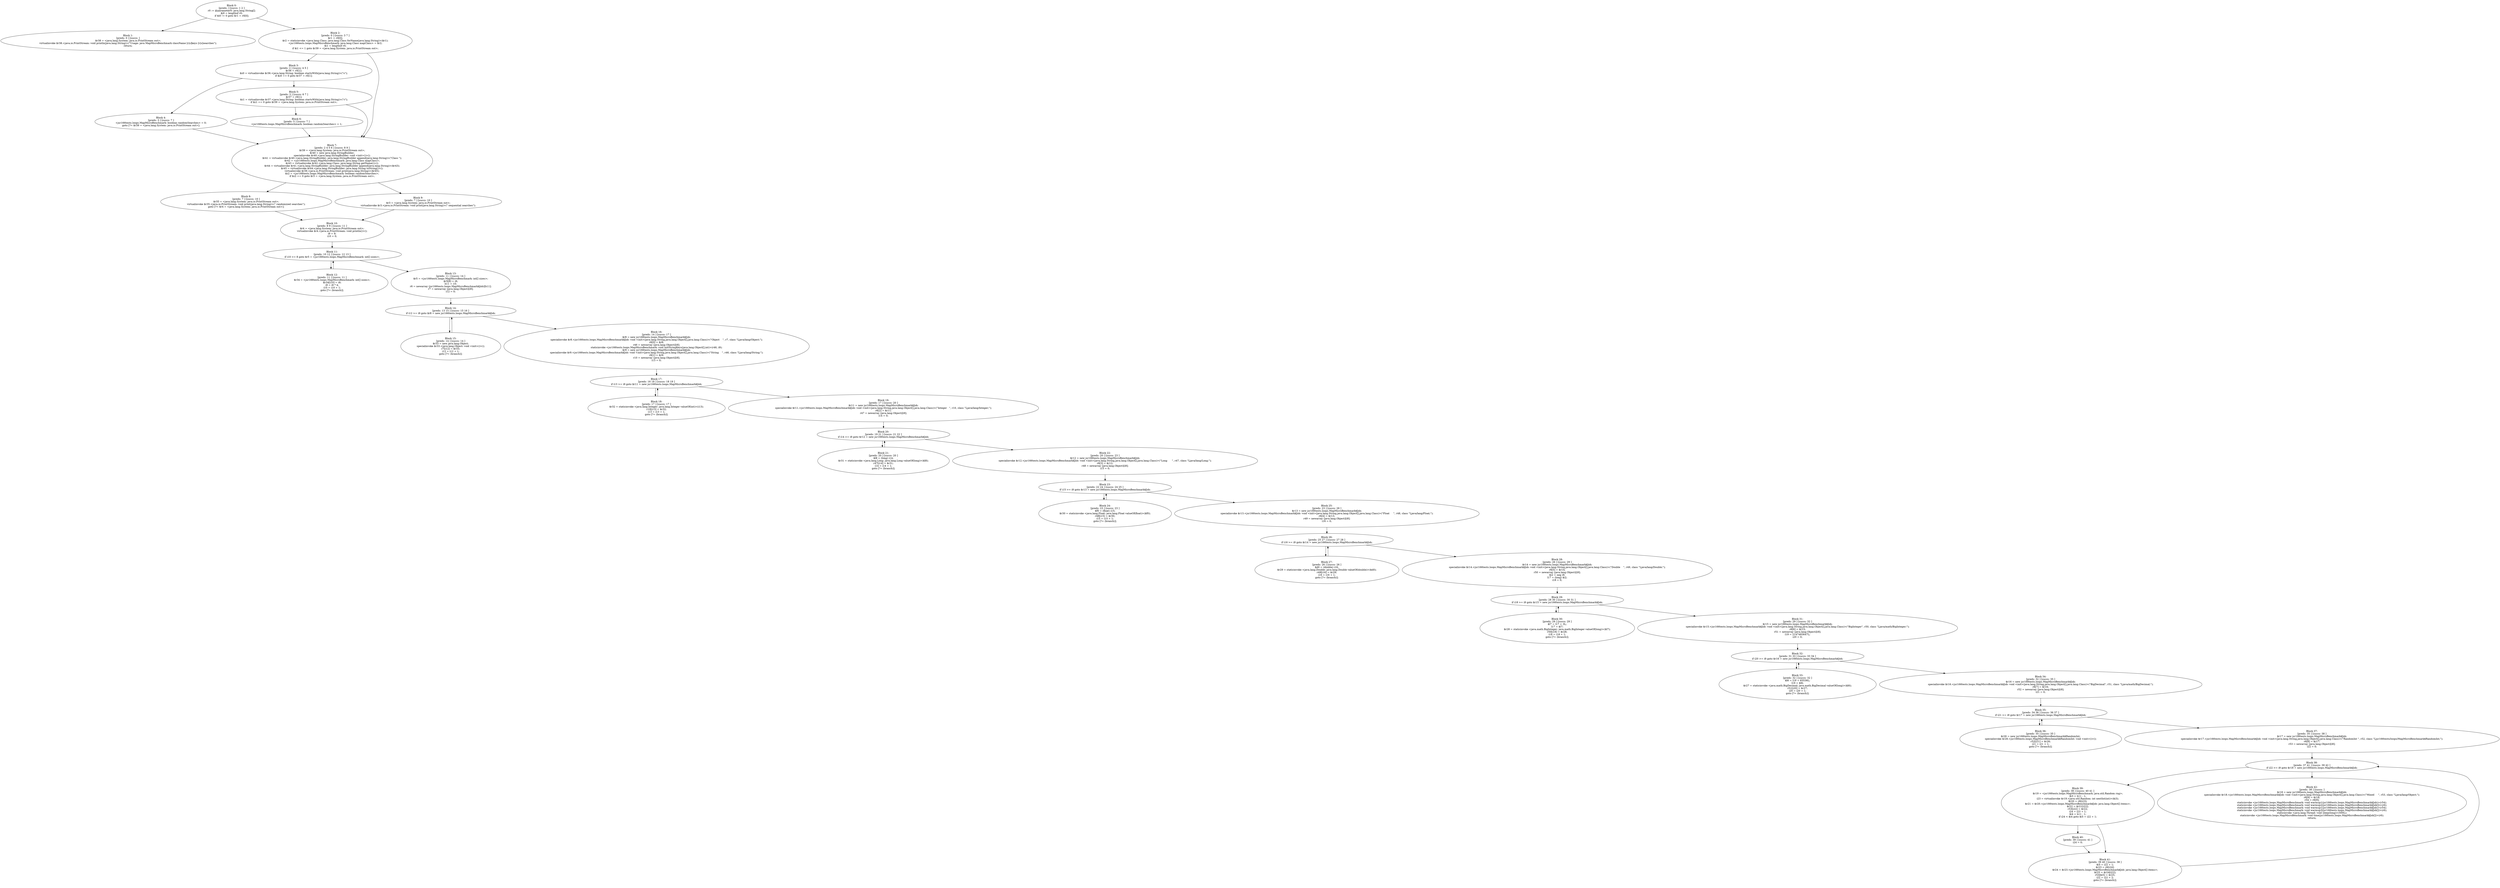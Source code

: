 digraph "unitGraph" {
    "Block 0:
[preds: ] [succs: 1 2 ]
r0 := @parameter0: java.lang.String[];
$i0 = lengthof r0;
if $i0 != 0 goto $r1 = r0[0];
"
    "Block 1:
[preds: 0 ] [succs: ]
$r38 = <java.lang.System: java.io.PrintStream out>;
virtualinvoke $r38.<java.io.PrintStream: void println(java.lang.String)>(\"Usage: java MapMicroBenchmark className [r|s]keys [r|s]searches\");
return;
"
    "Block 2:
[preds: 0 ] [succs: 3 7 ]
$r1 = r0[0];
$r2 = staticinvoke <java.lang.Class: java.lang.Class forName(java.lang.String)>($r1);
<jsr166tests.loops.MapMicroBenchmark: java.lang.Class mapClass> = $r2;
$i1 = lengthof r0;
if $i1 <= 1 goto $r39 = <java.lang.System: java.io.PrintStream out>;
"
    "Block 3:
[preds: 2 ] [succs: 4 5 ]
$r36 = r0[1];
$z0 = virtualinvoke $r36.<java.lang.String: boolean startsWith(java.lang.String)>(\"s\");
if $z0 == 0 goto $r37 = r0[1];
"
    "Block 4:
[preds: 3 ] [succs: 7 ]
<jsr166tests.loops.MapMicroBenchmark: boolean randomSearches> = 0;
goto [?= $r39 = <java.lang.System: java.io.PrintStream out>];
"
    "Block 5:
[preds: 3 ] [succs: 6 7 ]
$r37 = r0[1];
$z1 = virtualinvoke $r37.<java.lang.String: boolean startsWith(java.lang.String)>(\"r\");
if $z1 == 0 goto $r39 = <java.lang.System: java.io.PrintStream out>;
"
    "Block 6:
[preds: 5 ] [succs: 7 ]
<jsr166tests.loops.MapMicroBenchmark: boolean randomSearches> = 1;
"
    "Block 7:
[preds: 2 4 5 6 ] [succs: 8 9 ]
$r39 = <java.lang.System: java.io.PrintStream out>;
$r40 = new java.lang.StringBuilder;
specialinvoke $r40.<java.lang.StringBuilder: void <init>()>();
$r41 = virtualinvoke $r40.<java.lang.StringBuilder: java.lang.StringBuilder append(java.lang.String)>(\"Class \");
$r42 = <jsr166tests.loops.MapMicroBenchmark: java.lang.Class mapClass>;
$r43 = virtualinvoke $r42.<java.lang.Class: java.lang.String getName()>();
$r44 = virtualinvoke $r41.<java.lang.StringBuilder: java.lang.StringBuilder append(java.lang.String)>($r43);
$r45 = virtualinvoke $r44.<java.lang.StringBuilder: java.lang.String toString()>();
virtualinvoke $r39.<java.io.PrintStream: void print(java.lang.String)>($r45);
$z2 = <jsr166tests.loops.MapMicroBenchmark: boolean randomSearches>;
if $z2 == 0 goto $r3 = <java.lang.System: java.io.PrintStream out>;
"
    "Block 8:
[preds: 7 ] [succs: 10 ]
$r35 = <java.lang.System: java.io.PrintStream out>;
virtualinvoke $r35.<java.io.PrintStream: void print(java.lang.String)>(\" randomized searches\");
goto [?= $r4 = <java.lang.System: java.io.PrintStream out>];
"
    "Block 9:
[preds: 7 ] [succs: 10 ]
$r3 = <java.lang.System: java.io.PrintStream out>;
virtualinvoke $r3.<java.io.PrintStream: void print(java.lang.String)>(\" sequential searches\");
"
    "Block 10:
[preds: 8 9 ] [succs: 11 ]
$r4 = <java.lang.System: java.io.PrintStream out>;
virtualinvoke $r4.<java.io.PrintStream: void println()>();
i9 = 9;
i10 = 0;
"
    "Block 11:
[preds: 10 12 ] [succs: 12 13 ]
if i10 >= 8 goto $r5 = <jsr166tests.loops.MapMicroBenchmark: int[] sizes>;
"
    "Block 12:
[preds: 11 ] [succs: 11 ]
$r34 = <jsr166tests.loops.MapMicroBenchmark: int[] sizes>;
$r34[i10] = i9;
i9 = i9 * 4;
i10 = i10 + 1;
goto [?= (branch)];
"
    "Block 13:
[preds: 11 ] [succs: 14 ]
$r5 = <jsr166tests.loops.MapMicroBenchmark: int[] sizes>;
$r5[8] = i9;
b11 = 10;
r6 = newarray (jsr166tests.loops.MapMicroBenchmark$Job)[b11];
r7 = newarray (java.lang.Object)[i9];
i12 = 0;
"
    "Block 14:
[preds: 13 15 ] [succs: 15 16 ]
if i12 >= i9 goto $r8 = new jsr166tests.loops.MapMicroBenchmark$Job;
"
    "Block 15:
[preds: 14 ] [succs: 14 ]
$r33 = new java.lang.Object;
specialinvoke $r33.<java.lang.Object: void <init>()>();
r7[i12] = $r33;
i12 = i12 + 1;
goto [?= (branch)];
"
    "Block 16:
[preds: 14 ] [succs: 17 ]
$r8 = new jsr166tests.loops.MapMicroBenchmark$Job;
specialinvoke $r8.<jsr166tests.loops.MapMicroBenchmark$Job: void <init>(java.lang.String,java.lang.Object[],java.lang.Class)>(\"Object    \", r7, class \"Ljava/lang/Object;\");
r6[0] = $r8;
r46 = newarray (java.lang.Object)[i9];
staticinvoke <jsr166tests.loops.MapMicroBenchmark: void initStringKeys(java.lang.Object[],int)>(r46, i9);
$r9 = new jsr166tests.loops.MapMicroBenchmark$Job;
specialinvoke $r9.<jsr166tests.loops.MapMicroBenchmark$Job: void <init>(java.lang.String,java.lang.Object[],java.lang.Class)>(\"String    \", r46, class \"Ljava/lang/String;\");
r6[1] = $r9;
r10 = newarray (java.lang.Object)[i9];
i13 = 0;
"
    "Block 17:
[preds: 16 18 ] [succs: 18 19 ]
if i13 >= i9 goto $r11 = new jsr166tests.loops.MapMicroBenchmark$Job;
"
    "Block 18:
[preds: 17 ] [succs: 17 ]
$r32 = staticinvoke <java.lang.Integer: java.lang.Integer valueOf(int)>(i13);
r10[i13] = $r32;
i13 = i13 + 1;
goto [?= (branch)];
"
    "Block 19:
[preds: 17 ] [succs: 20 ]
$r11 = new jsr166tests.loops.MapMicroBenchmark$Job;
specialinvoke $r11.<jsr166tests.loops.MapMicroBenchmark$Job: void <init>(java.lang.String,java.lang.Object[],java.lang.Class)>(\"Integer   \", r10, class \"Ljava/lang/Integer;\");
r6[2] = $r11;
r47 = newarray (java.lang.Object)[i9];
i14 = 0;
"
    "Block 20:
[preds: 19 21 ] [succs: 21 22 ]
if i14 >= i9 goto $r12 = new jsr166tests.loops.MapMicroBenchmark$Job;
"
    "Block 21:
[preds: 20 ] [succs: 20 ]
$l8 = (long) i14;
$r31 = staticinvoke <java.lang.Long: java.lang.Long valueOf(long)>($l8);
r47[i14] = $r31;
i14 = i14 + 1;
goto [?= (branch)];
"
    "Block 22:
[preds: 20 ] [succs: 23 ]
$r12 = new jsr166tests.loops.MapMicroBenchmark$Job;
specialinvoke $r12.<jsr166tests.loops.MapMicroBenchmark$Job: void <init>(java.lang.String,java.lang.Object[],java.lang.Class)>(\"Long      \", r47, class \"Ljava/lang/Long;\");
r6[3] = $r12;
r48 = newarray (java.lang.Object)[i9];
i15 = 0;
"
    "Block 23:
[preds: 22 24 ] [succs: 24 25 ]
if i15 >= i9 goto $r13 = new jsr166tests.loops.MapMicroBenchmark$Job;
"
    "Block 24:
[preds: 23 ] [succs: 23 ]
$f0 = (float) i15;
$r30 = staticinvoke <java.lang.Float: java.lang.Float valueOf(float)>($f0);
r48[i15] = $r30;
i15 = i15 + 1;
goto [?= (branch)];
"
    "Block 25:
[preds: 23 ] [succs: 26 ]
$r13 = new jsr166tests.loops.MapMicroBenchmark$Job;
specialinvoke $r13.<jsr166tests.loops.MapMicroBenchmark$Job: void <init>(java.lang.String,java.lang.Object[],java.lang.Class)>(\"Float     \", r48, class \"Ljava/lang/Float;\");
r6[4] = $r13;
r49 = newarray (java.lang.Object)[i9];
i16 = 0;
"
    "Block 26:
[preds: 25 27 ] [succs: 27 28 ]
if i16 >= i9 goto $r14 = new jsr166tests.loops.MapMicroBenchmark$Job;
"
    "Block 27:
[preds: 26 ] [succs: 26 ]
$d0 = (double) i16;
$r29 = staticinvoke <java.lang.Double: java.lang.Double valueOf(double)>($d0);
r49[i16] = $r29;
i16 = i16 + 1;
goto [?= (branch)];
"
    "Block 28:
[preds: 26 ] [succs: 29 ]
$r14 = new jsr166tests.loops.MapMicroBenchmark$Job;
specialinvoke $r14.<jsr166tests.loops.MapMicroBenchmark$Job: void <init>(java.lang.String,java.lang.Object[],java.lang.Class)>(\"Double    \", r49, class \"Ljava/lang/Double;\");
r6[5] = $r14;
r50 = newarray (java.lang.Object)[i9];
$i2 = neg i9;
l17 = (long) $i2;
i18 = 0;
"
    "Block 29:
[preds: 28 30 ] [succs: 30 31 ]
if i18 >= i9 goto $r15 = new jsr166tests.loops.MapMicroBenchmark$Job;
"
    "Block 30:
[preds: 29 ] [succs: 29 ]
$l7 = l17 + 3L;
l17 = $l7;
$r28 = staticinvoke <java.math.BigInteger: java.math.BigInteger valueOf(long)>($l7);
r50[i18] = $r28;
i18 = i18 + 1;
goto [?= (branch)];
"
    "Block 31:
[preds: 29 ] [succs: 32 ]
$r15 = new jsr166tests.loops.MapMicroBenchmark$Job;
specialinvoke $r15.<jsr166tests.loops.MapMicroBenchmark$Job: void <init>(java.lang.String,java.lang.Object[],java.lang.Class)>(\"BigInteger\", r50, class \"Ljava/math/BigInteger;\");
r6[6] = $r15;
r51 = newarray (java.lang.Object)[i9];
l19 = 2147483647L;
i20 = 0;
"
    "Block 32:
[preds: 31 33 ] [succs: 33 34 ]
if i20 >= i9 goto $r16 = new jsr166tests.loops.MapMicroBenchmark$Job;
"
    "Block 33:
[preds: 32 ] [succs: 32 ]
$l6 = l19 + 65536L;
l19 = $l6;
$r27 = staticinvoke <java.math.BigDecimal: java.math.BigDecimal valueOf(long)>($l6);
r51[i20] = $r27;
i20 = i20 + 1;
goto [?= (branch)];
"
    "Block 34:
[preds: 32 ] [succs: 35 ]
$r16 = new jsr166tests.loops.MapMicroBenchmark$Job;
specialinvoke $r16.<jsr166tests.loops.MapMicroBenchmark$Job: void <init>(java.lang.String,java.lang.Object[],java.lang.Class)>(\"BigDecimal\", r51, class \"Ljava/math/BigDecimal;\");
r6[7] = $r16;
r52 = newarray (java.lang.Object)[i9];
i21 = 0;
"
    "Block 35:
[preds: 34 36 ] [succs: 36 37 ]
if i21 >= i9 goto $r17 = new jsr166tests.loops.MapMicroBenchmark$Job;
"
    "Block 36:
[preds: 35 ] [succs: 35 ]
$r26 = new jsr166tests.loops.MapMicroBenchmark$RandomInt;
specialinvoke $r26.<jsr166tests.loops.MapMicroBenchmark$RandomInt: void <init>()>();
r52[i21] = $r26;
i21 = i21 + 1;
goto [?= (branch)];
"
    "Block 37:
[preds: 35 ] [succs: 38 ]
$r17 = new jsr166tests.loops.MapMicroBenchmark$Job;
specialinvoke $r17.<jsr166tests.loops.MapMicroBenchmark$Job: void <init>(java.lang.String,java.lang.Object[],java.lang.Class)>(\"RandomInt \", r52, class \"Ljsr166tests/loops/MapMicroBenchmark$RandomInt;\");
r6[8] = $r17;
r53 = newarray (java.lang.Object)[i9];
i22 = 0;
"
    "Block 38:
[preds: 37 41 ] [succs: 39 42 ]
if i22 >= i9 goto $r18 = new jsr166tests.loops.MapMicroBenchmark$Job;
"
    "Block 39:
[preds: 38 ] [succs: 40 41 ]
$r19 = <jsr166tests.loops.MapMicroBenchmark: java.util.Random rng>;
$i3 = b11 - 1;
i23 = virtualinvoke $r19.<java.util.Random: int nextInt(int)>($i3);
$r20 = r6[i23];
$r21 = $r20.<jsr166tests.loops.MapMicroBenchmark$Job: java.lang.Object[] items>;
$r22 = $r21[i22];
r53[i22] = $r22;
i24 = i23 + 1;
$i4 = b11 - 1;
if i24 < $i4 goto $i5 = i22 + 1;
"
    "Block 40:
[preds: 39 ] [succs: 41 ]
i24 = 0;
"
    "Block 41:
[preds: 39 40 ] [succs: 38 ]
$i5 = i22 + 1;
$r23 = r6[i24];
$r24 = $r23.<jsr166tests.loops.MapMicroBenchmark$Job: java.lang.Object[] items>;
$r25 = $r24[i22];
r53[$i5] = $r25;
i22 = i22 + 2;
goto [?= (branch)];
"
    "Block 42:
[preds: 38 ] [succs: ]
$r18 = new jsr166tests.loops.MapMicroBenchmark$Job;
specialinvoke $r18.<jsr166tests.loops.MapMicroBenchmark$Job: void <init>(java.lang.String,java.lang.Object[],java.lang.Class)>(\"Mixed     \", r53, class \"Ljava/lang/Object;\");
r6[9] = $r18;
r54 = r6[9];
staticinvoke <jsr166tests.loops.MapMicroBenchmark: void warmup1(jsr166tests.loops.MapMicroBenchmark$Job)>(r54);
staticinvoke <jsr166tests.loops.MapMicroBenchmark: void warmup2(jsr166tests.loops.MapMicroBenchmark$Job[])>(r6);
staticinvoke <jsr166tests.loops.MapMicroBenchmark: void warmup1(jsr166tests.loops.MapMicroBenchmark$Job)>(r54);
staticinvoke <jsr166tests.loops.MapMicroBenchmark: void warmup3(jsr166tests.loops.MapMicroBenchmark$Job[])>(r6);
staticinvoke <java.lang.Thread: void sleep(long)>(500L);
staticinvoke <jsr166tests.loops.MapMicroBenchmark: void time(jsr166tests.loops.MapMicroBenchmark$Job[])>(r6);
return;
"
    "Block 0:
[preds: ] [succs: 1 2 ]
r0 := @parameter0: java.lang.String[];
$i0 = lengthof r0;
if $i0 != 0 goto $r1 = r0[0];
"->"Block 1:
[preds: 0 ] [succs: ]
$r38 = <java.lang.System: java.io.PrintStream out>;
virtualinvoke $r38.<java.io.PrintStream: void println(java.lang.String)>(\"Usage: java MapMicroBenchmark className [r|s]keys [r|s]searches\");
return;
";
    "Block 0:
[preds: ] [succs: 1 2 ]
r0 := @parameter0: java.lang.String[];
$i0 = lengthof r0;
if $i0 != 0 goto $r1 = r0[0];
"->"Block 2:
[preds: 0 ] [succs: 3 7 ]
$r1 = r0[0];
$r2 = staticinvoke <java.lang.Class: java.lang.Class forName(java.lang.String)>($r1);
<jsr166tests.loops.MapMicroBenchmark: java.lang.Class mapClass> = $r2;
$i1 = lengthof r0;
if $i1 <= 1 goto $r39 = <java.lang.System: java.io.PrintStream out>;
";
    "Block 2:
[preds: 0 ] [succs: 3 7 ]
$r1 = r0[0];
$r2 = staticinvoke <java.lang.Class: java.lang.Class forName(java.lang.String)>($r1);
<jsr166tests.loops.MapMicroBenchmark: java.lang.Class mapClass> = $r2;
$i1 = lengthof r0;
if $i1 <= 1 goto $r39 = <java.lang.System: java.io.PrintStream out>;
"->"Block 3:
[preds: 2 ] [succs: 4 5 ]
$r36 = r0[1];
$z0 = virtualinvoke $r36.<java.lang.String: boolean startsWith(java.lang.String)>(\"s\");
if $z0 == 0 goto $r37 = r0[1];
";
    "Block 2:
[preds: 0 ] [succs: 3 7 ]
$r1 = r0[0];
$r2 = staticinvoke <java.lang.Class: java.lang.Class forName(java.lang.String)>($r1);
<jsr166tests.loops.MapMicroBenchmark: java.lang.Class mapClass> = $r2;
$i1 = lengthof r0;
if $i1 <= 1 goto $r39 = <java.lang.System: java.io.PrintStream out>;
"->"Block 7:
[preds: 2 4 5 6 ] [succs: 8 9 ]
$r39 = <java.lang.System: java.io.PrintStream out>;
$r40 = new java.lang.StringBuilder;
specialinvoke $r40.<java.lang.StringBuilder: void <init>()>();
$r41 = virtualinvoke $r40.<java.lang.StringBuilder: java.lang.StringBuilder append(java.lang.String)>(\"Class \");
$r42 = <jsr166tests.loops.MapMicroBenchmark: java.lang.Class mapClass>;
$r43 = virtualinvoke $r42.<java.lang.Class: java.lang.String getName()>();
$r44 = virtualinvoke $r41.<java.lang.StringBuilder: java.lang.StringBuilder append(java.lang.String)>($r43);
$r45 = virtualinvoke $r44.<java.lang.StringBuilder: java.lang.String toString()>();
virtualinvoke $r39.<java.io.PrintStream: void print(java.lang.String)>($r45);
$z2 = <jsr166tests.loops.MapMicroBenchmark: boolean randomSearches>;
if $z2 == 0 goto $r3 = <java.lang.System: java.io.PrintStream out>;
";
    "Block 3:
[preds: 2 ] [succs: 4 5 ]
$r36 = r0[1];
$z0 = virtualinvoke $r36.<java.lang.String: boolean startsWith(java.lang.String)>(\"s\");
if $z0 == 0 goto $r37 = r0[1];
"->"Block 4:
[preds: 3 ] [succs: 7 ]
<jsr166tests.loops.MapMicroBenchmark: boolean randomSearches> = 0;
goto [?= $r39 = <java.lang.System: java.io.PrintStream out>];
";
    "Block 3:
[preds: 2 ] [succs: 4 5 ]
$r36 = r0[1];
$z0 = virtualinvoke $r36.<java.lang.String: boolean startsWith(java.lang.String)>(\"s\");
if $z0 == 0 goto $r37 = r0[1];
"->"Block 5:
[preds: 3 ] [succs: 6 7 ]
$r37 = r0[1];
$z1 = virtualinvoke $r37.<java.lang.String: boolean startsWith(java.lang.String)>(\"r\");
if $z1 == 0 goto $r39 = <java.lang.System: java.io.PrintStream out>;
";
    "Block 4:
[preds: 3 ] [succs: 7 ]
<jsr166tests.loops.MapMicroBenchmark: boolean randomSearches> = 0;
goto [?= $r39 = <java.lang.System: java.io.PrintStream out>];
"->"Block 7:
[preds: 2 4 5 6 ] [succs: 8 9 ]
$r39 = <java.lang.System: java.io.PrintStream out>;
$r40 = new java.lang.StringBuilder;
specialinvoke $r40.<java.lang.StringBuilder: void <init>()>();
$r41 = virtualinvoke $r40.<java.lang.StringBuilder: java.lang.StringBuilder append(java.lang.String)>(\"Class \");
$r42 = <jsr166tests.loops.MapMicroBenchmark: java.lang.Class mapClass>;
$r43 = virtualinvoke $r42.<java.lang.Class: java.lang.String getName()>();
$r44 = virtualinvoke $r41.<java.lang.StringBuilder: java.lang.StringBuilder append(java.lang.String)>($r43);
$r45 = virtualinvoke $r44.<java.lang.StringBuilder: java.lang.String toString()>();
virtualinvoke $r39.<java.io.PrintStream: void print(java.lang.String)>($r45);
$z2 = <jsr166tests.loops.MapMicroBenchmark: boolean randomSearches>;
if $z2 == 0 goto $r3 = <java.lang.System: java.io.PrintStream out>;
";
    "Block 5:
[preds: 3 ] [succs: 6 7 ]
$r37 = r0[1];
$z1 = virtualinvoke $r37.<java.lang.String: boolean startsWith(java.lang.String)>(\"r\");
if $z1 == 0 goto $r39 = <java.lang.System: java.io.PrintStream out>;
"->"Block 6:
[preds: 5 ] [succs: 7 ]
<jsr166tests.loops.MapMicroBenchmark: boolean randomSearches> = 1;
";
    "Block 5:
[preds: 3 ] [succs: 6 7 ]
$r37 = r0[1];
$z1 = virtualinvoke $r37.<java.lang.String: boolean startsWith(java.lang.String)>(\"r\");
if $z1 == 0 goto $r39 = <java.lang.System: java.io.PrintStream out>;
"->"Block 7:
[preds: 2 4 5 6 ] [succs: 8 9 ]
$r39 = <java.lang.System: java.io.PrintStream out>;
$r40 = new java.lang.StringBuilder;
specialinvoke $r40.<java.lang.StringBuilder: void <init>()>();
$r41 = virtualinvoke $r40.<java.lang.StringBuilder: java.lang.StringBuilder append(java.lang.String)>(\"Class \");
$r42 = <jsr166tests.loops.MapMicroBenchmark: java.lang.Class mapClass>;
$r43 = virtualinvoke $r42.<java.lang.Class: java.lang.String getName()>();
$r44 = virtualinvoke $r41.<java.lang.StringBuilder: java.lang.StringBuilder append(java.lang.String)>($r43);
$r45 = virtualinvoke $r44.<java.lang.StringBuilder: java.lang.String toString()>();
virtualinvoke $r39.<java.io.PrintStream: void print(java.lang.String)>($r45);
$z2 = <jsr166tests.loops.MapMicroBenchmark: boolean randomSearches>;
if $z2 == 0 goto $r3 = <java.lang.System: java.io.PrintStream out>;
";
    "Block 6:
[preds: 5 ] [succs: 7 ]
<jsr166tests.loops.MapMicroBenchmark: boolean randomSearches> = 1;
"->"Block 7:
[preds: 2 4 5 6 ] [succs: 8 9 ]
$r39 = <java.lang.System: java.io.PrintStream out>;
$r40 = new java.lang.StringBuilder;
specialinvoke $r40.<java.lang.StringBuilder: void <init>()>();
$r41 = virtualinvoke $r40.<java.lang.StringBuilder: java.lang.StringBuilder append(java.lang.String)>(\"Class \");
$r42 = <jsr166tests.loops.MapMicroBenchmark: java.lang.Class mapClass>;
$r43 = virtualinvoke $r42.<java.lang.Class: java.lang.String getName()>();
$r44 = virtualinvoke $r41.<java.lang.StringBuilder: java.lang.StringBuilder append(java.lang.String)>($r43);
$r45 = virtualinvoke $r44.<java.lang.StringBuilder: java.lang.String toString()>();
virtualinvoke $r39.<java.io.PrintStream: void print(java.lang.String)>($r45);
$z2 = <jsr166tests.loops.MapMicroBenchmark: boolean randomSearches>;
if $z2 == 0 goto $r3 = <java.lang.System: java.io.PrintStream out>;
";
    "Block 7:
[preds: 2 4 5 6 ] [succs: 8 9 ]
$r39 = <java.lang.System: java.io.PrintStream out>;
$r40 = new java.lang.StringBuilder;
specialinvoke $r40.<java.lang.StringBuilder: void <init>()>();
$r41 = virtualinvoke $r40.<java.lang.StringBuilder: java.lang.StringBuilder append(java.lang.String)>(\"Class \");
$r42 = <jsr166tests.loops.MapMicroBenchmark: java.lang.Class mapClass>;
$r43 = virtualinvoke $r42.<java.lang.Class: java.lang.String getName()>();
$r44 = virtualinvoke $r41.<java.lang.StringBuilder: java.lang.StringBuilder append(java.lang.String)>($r43);
$r45 = virtualinvoke $r44.<java.lang.StringBuilder: java.lang.String toString()>();
virtualinvoke $r39.<java.io.PrintStream: void print(java.lang.String)>($r45);
$z2 = <jsr166tests.loops.MapMicroBenchmark: boolean randomSearches>;
if $z2 == 0 goto $r3 = <java.lang.System: java.io.PrintStream out>;
"->"Block 8:
[preds: 7 ] [succs: 10 ]
$r35 = <java.lang.System: java.io.PrintStream out>;
virtualinvoke $r35.<java.io.PrintStream: void print(java.lang.String)>(\" randomized searches\");
goto [?= $r4 = <java.lang.System: java.io.PrintStream out>];
";
    "Block 7:
[preds: 2 4 5 6 ] [succs: 8 9 ]
$r39 = <java.lang.System: java.io.PrintStream out>;
$r40 = new java.lang.StringBuilder;
specialinvoke $r40.<java.lang.StringBuilder: void <init>()>();
$r41 = virtualinvoke $r40.<java.lang.StringBuilder: java.lang.StringBuilder append(java.lang.String)>(\"Class \");
$r42 = <jsr166tests.loops.MapMicroBenchmark: java.lang.Class mapClass>;
$r43 = virtualinvoke $r42.<java.lang.Class: java.lang.String getName()>();
$r44 = virtualinvoke $r41.<java.lang.StringBuilder: java.lang.StringBuilder append(java.lang.String)>($r43);
$r45 = virtualinvoke $r44.<java.lang.StringBuilder: java.lang.String toString()>();
virtualinvoke $r39.<java.io.PrintStream: void print(java.lang.String)>($r45);
$z2 = <jsr166tests.loops.MapMicroBenchmark: boolean randomSearches>;
if $z2 == 0 goto $r3 = <java.lang.System: java.io.PrintStream out>;
"->"Block 9:
[preds: 7 ] [succs: 10 ]
$r3 = <java.lang.System: java.io.PrintStream out>;
virtualinvoke $r3.<java.io.PrintStream: void print(java.lang.String)>(\" sequential searches\");
";
    "Block 8:
[preds: 7 ] [succs: 10 ]
$r35 = <java.lang.System: java.io.PrintStream out>;
virtualinvoke $r35.<java.io.PrintStream: void print(java.lang.String)>(\" randomized searches\");
goto [?= $r4 = <java.lang.System: java.io.PrintStream out>];
"->"Block 10:
[preds: 8 9 ] [succs: 11 ]
$r4 = <java.lang.System: java.io.PrintStream out>;
virtualinvoke $r4.<java.io.PrintStream: void println()>();
i9 = 9;
i10 = 0;
";
    "Block 9:
[preds: 7 ] [succs: 10 ]
$r3 = <java.lang.System: java.io.PrintStream out>;
virtualinvoke $r3.<java.io.PrintStream: void print(java.lang.String)>(\" sequential searches\");
"->"Block 10:
[preds: 8 9 ] [succs: 11 ]
$r4 = <java.lang.System: java.io.PrintStream out>;
virtualinvoke $r4.<java.io.PrintStream: void println()>();
i9 = 9;
i10 = 0;
";
    "Block 10:
[preds: 8 9 ] [succs: 11 ]
$r4 = <java.lang.System: java.io.PrintStream out>;
virtualinvoke $r4.<java.io.PrintStream: void println()>();
i9 = 9;
i10 = 0;
"->"Block 11:
[preds: 10 12 ] [succs: 12 13 ]
if i10 >= 8 goto $r5 = <jsr166tests.loops.MapMicroBenchmark: int[] sizes>;
";
    "Block 11:
[preds: 10 12 ] [succs: 12 13 ]
if i10 >= 8 goto $r5 = <jsr166tests.loops.MapMicroBenchmark: int[] sizes>;
"->"Block 12:
[preds: 11 ] [succs: 11 ]
$r34 = <jsr166tests.loops.MapMicroBenchmark: int[] sizes>;
$r34[i10] = i9;
i9 = i9 * 4;
i10 = i10 + 1;
goto [?= (branch)];
";
    "Block 11:
[preds: 10 12 ] [succs: 12 13 ]
if i10 >= 8 goto $r5 = <jsr166tests.loops.MapMicroBenchmark: int[] sizes>;
"->"Block 13:
[preds: 11 ] [succs: 14 ]
$r5 = <jsr166tests.loops.MapMicroBenchmark: int[] sizes>;
$r5[8] = i9;
b11 = 10;
r6 = newarray (jsr166tests.loops.MapMicroBenchmark$Job)[b11];
r7 = newarray (java.lang.Object)[i9];
i12 = 0;
";
    "Block 12:
[preds: 11 ] [succs: 11 ]
$r34 = <jsr166tests.loops.MapMicroBenchmark: int[] sizes>;
$r34[i10] = i9;
i9 = i9 * 4;
i10 = i10 + 1;
goto [?= (branch)];
"->"Block 11:
[preds: 10 12 ] [succs: 12 13 ]
if i10 >= 8 goto $r5 = <jsr166tests.loops.MapMicroBenchmark: int[] sizes>;
";
    "Block 13:
[preds: 11 ] [succs: 14 ]
$r5 = <jsr166tests.loops.MapMicroBenchmark: int[] sizes>;
$r5[8] = i9;
b11 = 10;
r6 = newarray (jsr166tests.loops.MapMicroBenchmark$Job)[b11];
r7 = newarray (java.lang.Object)[i9];
i12 = 0;
"->"Block 14:
[preds: 13 15 ] [succs: 15 16 ]
if i12 >= i9 goto $r8 = new jsr166tests.loops.MapMicroBenchmark$Job;
";
    "Block 14:
[preds: 13 15 ] [succs: 15 16 ]
if i12 >= i9 goto $r8 = new jsr166tests.loops.MapMicroBenchmark$Job;
"->"Block 15:
[preds: 14 ] [succs: 14 ]
$r33 = new java.lang.Object;
specialinvoke $r33.<java.lang.Object: void <init>()>();
r7[i12] = $r33;
i12 = i12 + 1;
goto [?= (branch)];
";
    "Block 14:
[preds: 13 15 ] [succs: 15 16 ]
if i12 >= i9 goto $r8 = new jsr166tests.loops.MapMicroBenchmark$Job;
"->"Block 16:
[preds: 14 ] [succs: 17 ]
$r8 = new jsr166tests.loops.MapMicroBenchmark$Job;
specialinvoke $r8.<jsr166tests.loops.MapMicroBenchmark$Job: void <init>(java.lang.String,java.lang.Object[],java.lang.Class)>(\"Object    \", r7, class \"Ljava/lang/Object;\");
r6[0] = $r8;
r46 = newarray (java.lang.Object)[i9];
staticinvoke <jsr166tests.loops.MapMicroBenchmark: void initStringKeys(java.lang.Object[],int)>(r46, i9);
$r9 = new jsr166tests.loops.MapMicroBenchmark$Job;
specialinvoke $r9.<jsr166tests.loops.MapMicroBenchmark$Job: void <init>(java.lang.String,java.lang.Object[],java.lang.Class)>(\"String    \", r46, class \"Ljava/lang/String;\");
r6[1] = $r9;
r10 = newarray (java.lang.Object)[i9];
i13 = 0;
";
    "Block 15:
[preds: 14 ] [succs: 14 ]
$r33 = new java.lang.Object;
specialinvoke $r33.<java.lang.Object: void <init>()>();
r7[i12] = $r33;
i12 = i12 + 1;
goto [?= (branch)];
"->"Block 14:
[preds: 13 15 ] [succs: 15 16 ]
if i12 >= i9 goto $r8 = new jsr166tests.loops.MapMicroBenchmark$Job;
";
    "Block 16:
[preds: 14 ] [succs: 17 ]
$r8 = new jsr166tests.loops.MapMicroBenchmark$Job;
specialinvoke $r8.<jsr166tests.loops.MapMicroBenchmark$Job: void <init>(java.lang.String,java.lang.Object[],java.lang.Class)>(\"Object    \", r7, class \"Ljava/lang/Object;\");
r6[0] = $r8;
r46 = newarray (java.lang.Object)[i9];
staticinvoke <jsr166tests.loops.MapMicroBenchmark: void initStringKeys(java.lang.Object[],int)>(r46, i9);
$r9 = new jsr166tests.loops.MapMicroBenchmark$Job;
specialinvoke $r9.<jsr166tests.loops.MapMicroBenchmark$Job: void <init>(java.lang.String,java.lang.Object[],java.lang.Class)>(\"String    \", r46, class \"Ljava/lang/String;\");
r6[1] = $r9;
r10 = newarray (java.lang.Object)[i9];
i13 = 0;
"->"Block 17:
[preds: 16 18 ] [succs: 18 19 ]
if i13 >= i9 goto $r11 = new jsr166tests.loops.MapMicroBenchmark$Job;
";
    "Block 17:
[preds: 16 18 ] [succs: 18 19 ]
if i13 >= i9 goto $r11 = new jsr166tests.loops.MapMicroBenchmark$Job;
"->"Block 18:
[preds: 17 ] [succs: 17 ]
$r32 = staticinvoke <java.lang.Integer: java.lang.Integer valueOf(int)>(i13);
r10[i13] = $r32;
i13 = i13 + 1;
goto [?= (branch)];
";
    "Block 17:
[preds: 16 18 ] [succs: 18 19 ]
if i13 >= i9 goto $r11 = new jsr166tests.loops.MapMicroBenchmark$Job;
"->"Block 19:
[preds: 17 ] [succs: 20 ]
$r11 = new jsr166tests.loops.MapMicroBenchmark$Job;
specialinvoke $r11.<jsr166tests.loops.MapMicroBenchmark$Job: void <init>(java.lang.String,java.lang.Object[],java.lang.Class)>(\"Integer   \", r10, class \"Ljava/lang/Integer;\");
r6[2] = $r11;
r47 = newarray (java.lang.Object)[i9];
i14 = 0;
";
    "Block 18:
[preds: 17 ] [succs: 17 ]
$r32 = staticinvoke <java.lang.Integer: java.lang.Integer valueOf(int)>(i13);
r10[i13] = $r32;
i13 = i13 + 1;
goto [?= (branch)];
"->"Block 17:
[preds: 16 18 ] [succs: 18 19 ]
if i13 >= i9 goto $r11 = new jsr166tests.loops.MapMicroBenchmark$Job;
";
    "Block 19:
[preds: 17 ] [succs: 20 ]
$r11 = new jsr166tests.loops.MapMicroBenchmark$Job;
specialinvoke $r11.<jsr166tests.loops.MapMicroBenchmark$Job: void <init>(java.lang.String,java.lang.Object[],java.lang.Class)>(\"Integer   \", r10, class \"Ljava/lang/Integer;\");
r6[2] = $r11;
r47 = newarray (java.lang.Object)[i9];
i14 = 0;
"->"Block 20:
[preds: 19 21 ] [succs: 21 22 ]
if i14 >= i9 goto $r12 = new jsr166tests.loops.MapMicroBenchmark$Job;
";
    "Block 20:
[preds: 19 21 ] [succs: 21 22 ]
if i14 >= i9 goto $r12 = new jsr166tests.loops.MapMicroBenchmark$Job;
"->"Block 21:
[preds: 20 ] [succs: 20 ]
$l8 = (long) i14;
$r31 = staticinvoke <java.lang.Long: java.lang.Long valueOf(long)>($l8);
r47[i14] = $r31;
i14 = i14 + 1;
goto [?= (branch)];
";
    "Block 20:
[preds: 19 21 ] [succs: 21 22 ]
if i14 >= i9 goto $r12 = new jsr166tests.loops.MapMicroBenchmark$Job;
"->"Block 22:
[preds: 20 ] [succs: 23 ]
$r12 = new jsr166tests.loops.MapMicroBenchmark$Job;
specialinvoke $r12.<jsr166tests.loops.MapMicroBenchmark$Job: void <init>(java.lang.String,java.lang.Object[],java.lang.Class)>(\"Long      \", r47, class \"Ljava/lang/Long;\");
r6[3] = $r12;
r48 = newarray (java.lang.Object)[i9];
i15 = 0;
";
    "Block 21:
[preds: 20 ] [succs: 20 ]
$l8 = (long) i14;
$r31 = staticinvoke <java.lang.Long: java.lang.Long valueOf(long)>($l8);
r47[i14] = $r31;
i14 = i14 + 1;
goto [?= (branch)];
"->"Block 20:
[preds: 19 21 ] [succs: 21 22 ]
if i14 >= i9 goto $r12 = new jsr166tests.loops.MapMicroBenchmark$Job;
";
    "Block 22:
[preds: 20 ] [succs: 23 ]
$r12 = new jsr166tests.loops.MapMicroBenchmark$Job;
specialinvoke $r12.<jsr166tests.loops.MapMicroBenchmark$Job: void <init>(java.lang.String,java.lang.Object[],java.lang.Class)>(\"Long      \", r47, class \"Ljava/lang/Long;\");
r6[3] = $r12;
r48 = newarray (java.lang.Object)[i9];
i15 = 0;
"->"Block 23:
[preds: 22 24 ] [succs: 24 25 ]
if i15 >= i9 goto $r13 = new jsr166tests.loops.MapMicroBenchmark$Job;
";
    "Block 23:
[preds: 22 24 ] [succs: 24 25 ]
if i15 >= i9 goto $r13 = new jsr166tests.loops.MapMicroBenchmark$Job;
"->"Block 24:
[preds: 23 ] [succs: 23 ]
$f0 = (float) i15;
$r30 = staticinvoke <java.lang.Float: java.lang.Float valueOf(float)>($f0);
r48[i15] = $r30;
i15 = i15 + 1;
goto [?= (branch)];
";
    "Block 23:
[preds: 22 24 ] [succs: 24 25 ]
if i15 >= i9 goto $r13 = new jsr166tests.loops.MapMicroBenchmark$Job;
"->"Block 25:
[preds: 23 ] [succs: 26 ]
$r13 = new jsr166tests.loops.MapMicroBenchmark$Job;
specialinvoke $r13.<jsr166tests.loops.MapMicroBenchmark$Job: void <init>(java.lang.String,java.lang.Object[],java.lang.Class)>(\"Float     \", r48, class \"Ljava/lang/Float;\");
r6[4] = $r13;
r49 = newarray (java.lang.Object)[i9];
i16 = 0;
";
    "Block 24:
[preds: 23 ] [succs: 23 ]
$f0 = (float) i15;
$r30 = staticinvoke <java.lang.Float: java.lang.Float valueOf(float)>($f0);
r48[i15] = $r30;
i15 = i15 + 1;
goto [?= (branch)];
"->"Block 23:
[preds: 22 24 ] [succs: 24 25 ]
if i15 >= i9 goto $r13 = new jsr166tests.loops.MapMicroBenchmark$Job;
";
    "Block 25:
[preds: 23 ] [succs: 26 ]
$r13 = new jsr166tests.loops.MapMicroBenchmark$Job;
specialinvoke $r13.<jsr166tests.loops.MapMicroBenchmark$Job: void <init>(java.lang.String,java.lang.Object[],java.lang.Class)>(\"Float     \", r48, class \"Ljava/lang/Float;\");
r6[4] = $r13;
r49 = newarray (java.lang.Object)[i9];
i16 = 0;
"->"Block 26:
[preds: 25 27 ] [succs: 27 28 ]
if i16 >= i9 goto $r14 = new jsr166tests.loops.MapMicroBenchmark$Job;
";
    "Block 26:
[preds: 25 27 ] [succs: 27 28 ]
if i16 >= i9 goto $r14 = new jsr166tests.loops.MapMicroBenchmark$Job;
"->"Block 27:
[preds: 26 ] [succs: 26 ]
$d0 = (double) i16;
$r29 = staticinvoke <java.lang.Double: java.lang.Double valueOf(double)>($d0);
r49[i16] = $r29;
i16 = i16 + 1;
goto [?= (branch)];
";
    "Block 26:
[preds: 25 27 ] [succs: 27 28 ]
if i16 >= i9 goto $r14 = new jsr166tests.loops.MapMicroBenchmark$Job;
"->"Block 28:
[preds: 26 ] [succs: 29 ]
$r14 = new jsr166tests.loops.MapMicroBenchmark$Job;
specialinvoke $r14.<jsr166tests.loops.MapMicroBenchmark$Job: void <init>(java.lang.String,java.lang.Object[],java.lang.Class)>(\"Double    \", r49, class \"Ljava/lang/Double;\");
r6[5] = $r14;
r50 = newarray (java.lang.Object)[i9];
$i2 = neg i9;
l17 = (long) $i2;
i18 = 0;
";
    "Block 27:
[preds: 26 ] [succs: 26 ]
$d0 = (double) i16;
$r29 = staticinvoke <java.lang.Double: java.lang.Double valueOf(double)>($d0);
r49[i16] = $r29;
i16 = i16 + 1;
goto [?= (branch)];
"->"Block 26:
[preds: 25 27 ] [succs: 27 28 ]
if i16 >= i9 goto $r14 = new jsr166tests.loops.MapMicroBenchmark$Job;
";
    "Block 28:
[preds: 26 ] [succs: 29 ]
$r14 = new jsr166tests.loops.MapMicroBenchmark$Job;
specialinvoke $r14.<jsr166tests.loops.MapMicroBenchmark$Job: void <init>(java.lang.String,java.lang.Object[],java.lang.Class)>(\"Double    \", r49, class \"Ljava/lang/Double;\");
r6[5] = $r14;
r50 = newarray (java.lang.Object)[i9];
$i2 = neg i9;
l17 = (long) $i2;
i18 = 0;
"->"Block 29:
[preds: 28 30 ] [succs: 30 31 ]
if i18 >= i9 goto $r15 = new jsr166tests.loops.MapMicroBenchmark$Job;
";
    "Block 29:
[preds: 28 30 ] [succs: 30 31 ]
if i18 >= i9 goto $r15 = new jsr166tests.loops.MapMicroBenchmark$Job;
"->"Block 30:
[preds: 29 ] [succs: 29 ]
$l7 = l17 + 3L;
l17 = $l7;
$r28 = staticinvoke <java.math.BigInteger: java.math.BigInteger valueOf(long)>($l7);
r50[i18] = $r28;
i18 = i18 + 1;
goto [?= (branch)];
";
    "Block 29:
[preds: 28 30 ] [succs: 30 31 ]
if i18 >= i9 goto $r15 = new jsr166tests.loops.MapMicroBenchmark$Job;
"->"Block 31:
[preds: 29 ] [succs: 32 ]
$r15 = new jsr166tests.loops.MapMicroBenchmark$Job;
specialinvoke $r15.<jsr166tests.loops.MapMicroBenchmark$Job: void <init>(java.lang.String,java.lang.Object[],java.lang.Class)>(\"BigInteger\", r50, class \"Ljava/math/BigInteger;\");
r6[6] = $r15;
r51 = newarray (java.lang.Object)[i9];
l19 = 2147483647L;
i20 = 0;
";
    "Block 30:
[preds: 29 ] [succs: 29 ]
$l7 = l17 + 3L;
l17 = $l7;
$r28 = staticinvoke <java.math.BigInteger: java.math.BigInteger valueOf(long)>($l7);
r50[i18] = $r28;
i18 = i18 + 1;
goto [?= (branch)];
"->"Block 29:
[preds: 28 30 ] [succs: 30 31 ]
if i18 >= i9 goto $r15 = new jsr166tests.loops.MapMicroBenchmark$Job;
";
    "Block 31:
[preds: 29 ] [succs: 32 ]
$r15 = new jsr166tests.loops.MapMicroBenchmark$Job;
specialinvoke $r15.<jsr166tests.loops.MapMicroBenchmark$Job: void <init>(java.lang.String,java.lang.Object[],java.lang.Class)>(\"BigInteger\", r50, class \"Ljava/math/BigInteger;\");
r6[6] = $r15;
r51 = newarray (java.lang.Object)[i9];
l19 = 2147483647L;
i20 = 0;
"->"Block 32:
[preds: 31 33 ] [succs: 33 34 ]
if i20 >= i9 goto $r16 = new jsr166tests.loops.MapMicroBenchmark$Job;
";
    "Block 32:
[preds: 31 33 ] [succs: 33 34 ]
if i20 >= i9 goto $r16 = new jsr166tests.loops.MapMicroBenchmark$Job;
"->"Block 33:
[preds: 32 ] [succs: 32 ]
$l6 = l19 + 65536L;
l19 = $l6;
$r27 = staticinvoke <java.math.BigDecimal: java.math.BigDecimal valueOf(long)>($l6);
r51[i20] = $r27;
i20 = i20 + 1;
goto [?= (branch)];
";
    "Block 32:
[preds: 31 33 ] [succs: 33 34 ]
if i20 >= i9 goto $r16 = new jsr166tests.loops.MapMicroBenchmark$Job;
"->"Block 34:
[preds: 32 ] [succs: 35 ]
$r16 = new jsr166tests.loops.MapMicroBenchmark$Job;
specialinvoke $r16.<jsr166tests.loops.MapMicroBenchmark$Job: void <init>(java.lang.String,java.lang.Object[],java.lang.Class)>(\"BigDecimal\", r51, class \"Ljava/math/BigDecimal;\");
r6[7] = $r16;
r52 = newarray (java.lang.Object)[i9];
i21 = 0;
";
    "Block 33:
[preds: 32 ] [succs: 32 ]
$l6 = l19 + 65536L;
l19 = $l6;
$r27 = staticinvoke <java.math.BigDecimal: java.math.BigDecimal valueOf(long)>($l6);
r51[i20] = $r27;
i20 = i20 + 1;
goto [?= (branch)];
"->"Block 32:
[preds: 31 33 ] [succs: 33 34 ]
if i20 >= i9 goto $r16 = new jsr166tests.loops.MapMicroBenchmark$Job;
";
    "Block 34:
[preds: 32 ] [succs: 35 ]
$r16 = new jsr166tests.loops.MapMicroBenchmark$Job;
specialinvoke $r16.<jsr166tests.loops.MapMicroBenchmark$Job: void <init>(java.lang.String,java.lang.Object[],java.lang.Class)>(\"BigDecimal\", r51, class \"Ljava/math/BigDecimal;\");
r6[7] = $r16;
r52 = newarray (java.lang.Object)[i9];
i21 = 0;
"->"Block 35:
[preds: 34 36 ] [succs: 36 37 ]
if i21 >= i9 goto $r17 = new jsr166tests.loops.MapMicroBenchmark$Job;
";
    "Block 35:
[preds: 34 36 ] [succs: 36 37 ]
if i21 >= i9 goto $r17 = new jsr166tests.loops.MapMicroBenchmark$Job;
"->"Block 36:
[preds: 35 ] [succs: 35 ]
$r26 = new jsr166tests.loops.MapMicroBenchmark$RandomInt;
specialinvoke $r26.<jsr166tests.loops.MapMicroBenchmark$RandomInt: void <init>()>();
r52[i21] = $r26;
i21 = i21 + 1;
goto [?= (branch)];
";
    "Block 35:
[preds: 34 36 ] [succs: 36 37 ]
if i21 >= i9 goto $r17 = new jsr166tests.loops.MapMicroBenchmark$Job;
"->"Block 37:
[preds: 35 ] [succs: 38 ]
$r17 = new jsr166tests.loops.MapMicroBenchmark$Job;
specialinvoke $r17.<jsr166tests.loops.MapMicroBenchmark$Job: void <init>(java.lang.String,java.lang.Object[],java.lang.Class)>(\"RandomInt \", r52, class \"Ljsr166tests/loops/MapMicroBenchmark$RandomInt;\");
r6[8] = $r17;
r53 = newarray (java.lang.Object)[i9];
i22 = 0;
";
    "Block 36:
[preds: 35 ] [succs: 35 ]
$r26 = new jsr166tests.loops.MapMicroBenchmark$RandomInt;
specialinvoke $r26.<jsr166tests.loops.MapMicroBenchmark$RandomInt: void <init>()>();
r52[i21] = $r26;
i21 = i21 + 1;
goto [?= (branch)];
"->"Block 35:
[preds: 34 36 ] [succs: 36 37 ]
if i21 >= i9 goto $r17 = new jsr166tests.loops.MapMicroBenchmark$Job;
";
    "Block 37:
[preds: 35 ] [succs: 38 ]
$r17 = new jsr166tests.loops.MapMicroBenchmark$Job;
specialinvoke $r17.<jsr166tests.loops.MapMicroBenchmark$Job: void <init>(java.lang.String,java.lang.Object[],java.lang.Class)>(\"RandomInt \", r52, class \"Ljsr166tests/loops/MapMicroBenchmark$RandomInt;\");
r6[8] = $r17;
r53 = newarray (java.lang.Object)[i9];
i22 = 0;
"->"Block 38:
[preds: 37 41 ] [succs: 39 42 ]
if i22 >= i9 goto $r18 = new jsr166tests.loops.MapMicroBenchmark$Job;
";
    "Block 38:
[preds: 37 41 ] [succs: 39 42 ]
if i22 >= i9 goto $r18 = new jsr166tests.loops.MapMicroBenchmark$Job;
"->"Block 39:
[preds: 38 ] [succs: 40 41 ]
$r19 = <jsr166tests.loops.MapMicroBenchmark: java.util.Random rng>;
$i3 = b11 - 1;
i23 = virtualinvoke $r19.<java.util.Random: int nextInt(int)>($i3);
$r20 = r6[i23];
$r21 = $r20.<jsr166tests.loops.MapMicroBenchmark$Job: java.lang.Object[] items>;
$r22 = $r21[i22];
r53[i22] = $r22;
i24 = i23 + 1;
$i4 = b11 - 1;
if i24 < $i4 goto $i5 = i22 + 1;
";
    "Block 38:
[preds: 37 41 ] [succs: 39 42 ]
if i22 >= i9 goto $r18 = new jsr166tests.loops.MapMicroBenchmark$Job;
"->"Block 42:
[preds: 38 ] [succs: ]
$r18 = new jsr166tests.loops.MapMicroBenchmark$Job;
specialinvoke $r18.<jsr166tests.loops.MapMicroBenchmark$Job: void <init>(java.lang.String,java.lang.Object[],java.lang.Class)>(\"Mixed     \", r53, class \"Ljava/lang/Object;\");
r6[9] = $r18;
r54 = r6[9];
staticinvoke <jsr166tests.loops.MapMicroBenchmark: void warmup1(jsr166tests.loops.MapMicroBenchmark$Job)>(r54);
staticinvoke <jsr166tests.loops.MapMicroBenchmark: void warmup2(jsr166tests.loops.MapMicroBenchmark$Job[])>(r6);
staticinvoke <jsr166tests.loops.MapMicroBenchmark: void warmup1(jsr166tests.loops.MapMicroBenchmark$Job)>(r54);
staticinvoke <jsr166tests.loops.MapMicroBenchmark: void warmup3(jsr166tests.loops.MapMicroBenchmark$Job[])>(r6);
staticinvoke <java.lang.Thread: void sleep(long)>(500L);
staticinvoke <jsr166tests.loops.MapMicroBenchmark: void time(jsr166tests.loops.MapMicroBenchmark$Job[])>(r6);
return;
";
    "Block 39:
[preds: 38 ] [succs: 40 41 ]
$r19 = <jsr166tests.loops.MapMicroBenchmark: java.util.Random rng>;
$i3 = b11 - 1;
i23 = virtualinvoke $r19.<java.util.Random: int nextInt(int)>($i3);
$r20 = r6[i23];
$r21 = $r20.<jsr166tests.loops.MapMicroBenchmark$Job: java.lang.Object[] items>;
$r22 = $r21[i22];
r53[i22] = $r22;
i24 = i23 + 1;
$i4 = b11 - 1;
if i24 < $i4 goto $i5 = i22 + 1;
"->"Block 40:
[preds: 39 ] [succs: 41 ]
i24 = 0;
";
    "Block 39:
[preds: 38 ] [succs: 40 41 ]
$r19 = <jsr166tests.loops.MapMicroBenchmark: java.util.Random rng>;
$i3 = b11 - 1;
i23 = virtualinvoke $r19.<java.util.Random: int nextInt(int)>($i3);
$r20 = r6[i23];
$r21 = $r20.<jsr166tests.loops.MapMicroBenchmark$Job: java.lang.Object[] items>;
$r22 = $r21[i22];
r53[i22] = $r22;
i24 = i23 + 1;
$i4 = b11 - 1;
if i24 < $i4 goto $i5 = i22 + 1;
"->"Block 41:
[preds: 39 40 ] [succs: 38 ]
$i5 = i22 + 1;
$r23 = r6[i24];
$r24 = $r23.<jsr166tests.loops.MapMicroBenchmark$Job: java.lang.Object[] items>;
$r25 = $r24[i22];
r53[$i5] = $r25;
i22 = i22 + 2;
goto [?= (branch)];
";
    "Block 40:
[preds: 39 ] [succs: 41 ]
i24 = 0;
"->"Block 41:
[preds: 39 40 ] [succs: 38 ]
$i5 = i22 + 1;
$r23 = r6[i24];
$r24 = $r23.<jsr166tests.loops.MapMicroBenchmark$Job: java.lang.Object[] items>;
$r25 = $r24[i22];
r53[$i5] = $r25;
i22 = i22 + 2;
goto [?= (branch)];
";
    "Block 41:
[preds: 39 40 ] [succs: 38 ]
$i5 = i22 + 1;
$r23 = r6[i24];
$r24 = $r23.<jsr166tests.loops.MapMicroBenchmark$Job: java.lang.Object[] items>;
$r25 = $r24[i22];
r53[$i5] = $r25;
i22 = i22 + 2;
goto [?= (branch)];
"->"Block 38:
[preds: 37 41 ] [succs: 39 42 ]
if i22 >= i9 goto $r18 = new jsr166tests.loops.MapMicroBenchmark$Job;
";
}
